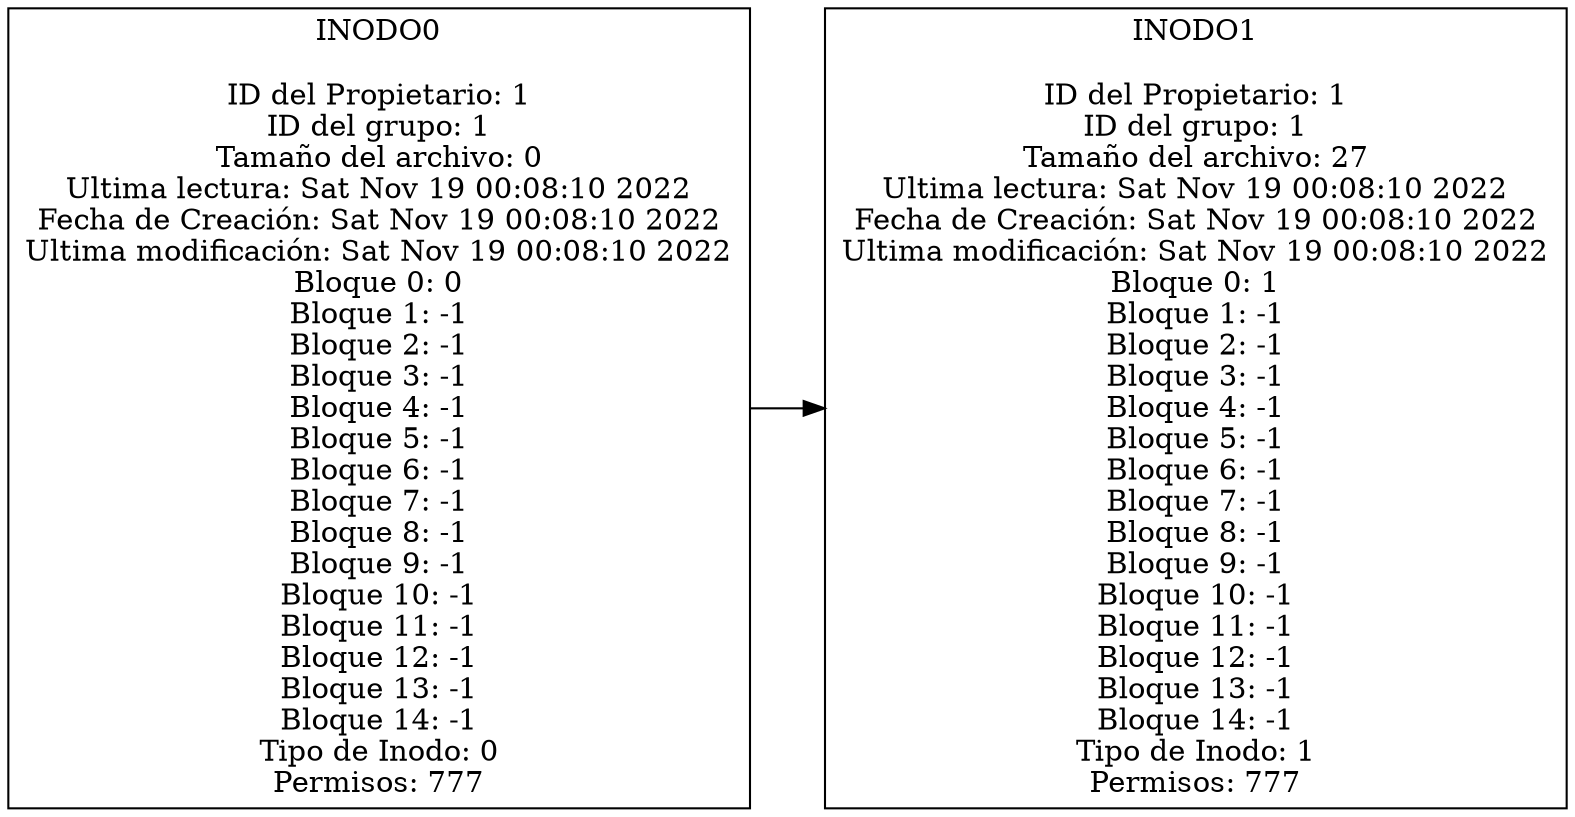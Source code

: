 digraph G { 
 rankdir = LR; 
INODO0[ label = "INODO0\n\nID del Propietario: 1\nID del grupo: 1\nTamaño del archivo: 0\nUltima lectura: Sat Nov 19 00:08:10 2022
Fecha de Creación: Sat Nov 19 00:08:10 2022
Ultima modificación: Sat Nov 19 00:08:10 2022
Bloque 0: 0\nBloque 1: -1\nBloque 2: -1\nBloque 3: -1\nBloque 4: -1\nBloque 5: -1\nBloque 6: -1\nBloque 7: -1\nBloque 8: -1\nBloque 9: -1\nBloque 10: -1\nBloque 11: -1\nBloque 12: -1\nBloque 13: -1\nBloque 14: -1\nTipo de Inodo: 0\nPermisos: 777"shape = box];
INODO1[ label = "INODO1\n\nID del Propietario: 1\nID del grupo: 1\nTamaño del archivo: 27\nUltima lectura: Sat Nov 19 00:08:10 2022
Fecha de Creación: Sat Nov 19 00:08:10 2022
Ultima modificación: Sat Nov 19 00:08:10 2022
Bloque 0: 1\nBloque 1: -1\nBloque 2: -1\nBloque 3: -1\nBloque 4: -1\nBloque 5: -1\nBloque 6: -1\nBloque 7: -1\nBloque 8: -1\nBloque 9: -1\nBloque 10: -1\nBloque 11: -1\nBloque 12: -1\nBloque 13: -1\nBloque 14: -1\nTipo de Inodo: 1\nPermisos: 777"shape = box];
INODO0->INODO1}
